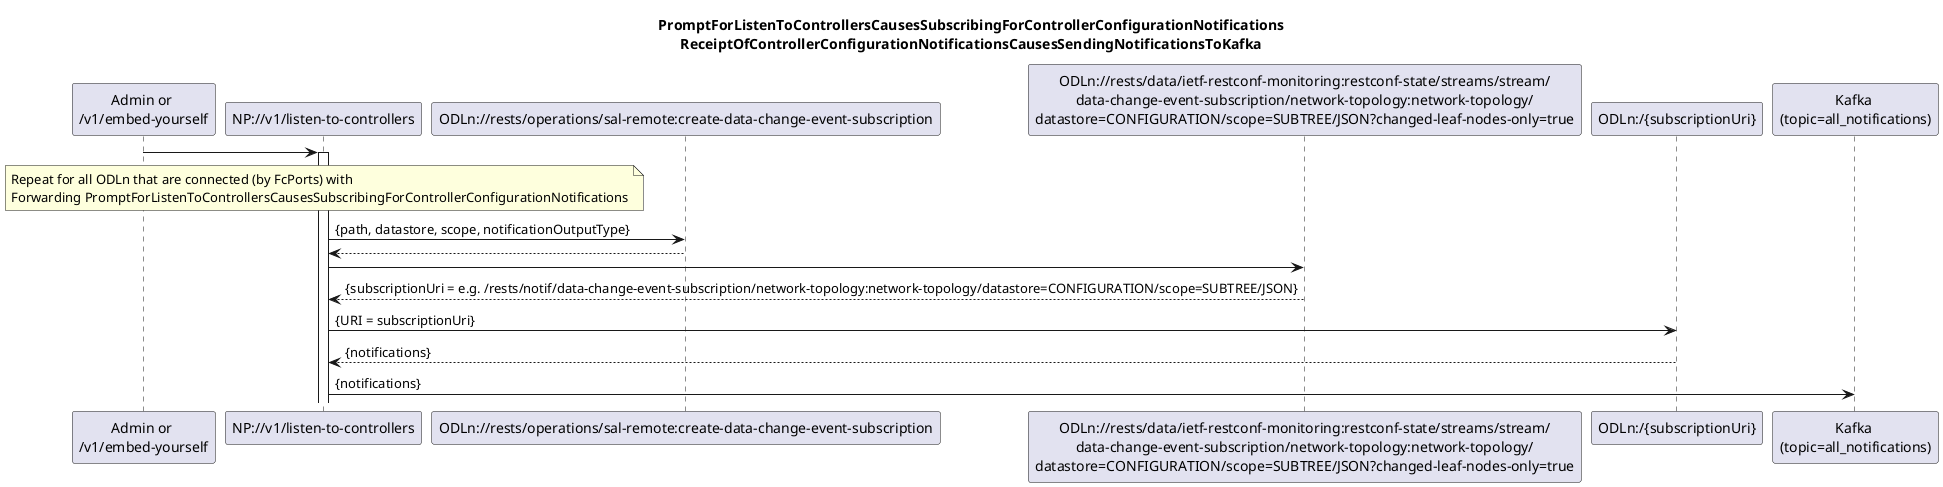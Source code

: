 @startuml is001_SubscribingForControllerConfigurationNotifications
skinparam responseMessageBelowArrow true

title 
  PromptForListenToControllersCausesSubscribingForControllerConfigurationNotifications
  ReceiptOfControllerConfigurationNotificationsCausesSendingNotificationsToKafka
end title

participant "Admin or \n/v1/embed-yourself" as Requestor
participant "NP://v1/listen-to-controllers" as NP_listen
participant "ODLn://rests/operations/sal-remote:create-data-change-event-subscription" as ODL_step1
participant "ODLn://rests/data/ietf-restconf-monitoring:restconf-state/streams/stream/\ndata-change-event-subscription/network-topology:network-topology/\ndatastore=CONFIGURATION/scope=SUBTREE/JSON?changed-leaf-nodes-only=true" as ODL_step2
participant "ODLn:/{subscriptionUri}" as ODL_step3
participant "Kafka \n(topic=all_notifications)" as Kafka

Requestor -> NP_listen
activate NP_listen

note over NP_listen
Repeat for all ODLn that are connected (by FcPorts) with
Forwarding PromptForListenToControllersCausesSubscribingForControllerConfigurationNotifications
end note

NP_listen -> ODL_step1: {path, datastore, scope, notificationOutputType}
ODL_step1 --> NP_listen

NP_listen -> ODL_step2
ODL_step2 --> NP_listen: {subscriptionUri = e.g. /rests/notif/data-change-event-subscription/network-topology:network-topology/datastore=CONFIGURATION/scope=SUBTREE/JSON}

NP_listen -> ODL_step3: {URI = subscriptionUri}
ODL_step3 --> NP_listen: {notifications}

NP_listen -> Kafka: {notifications}

@enduml
